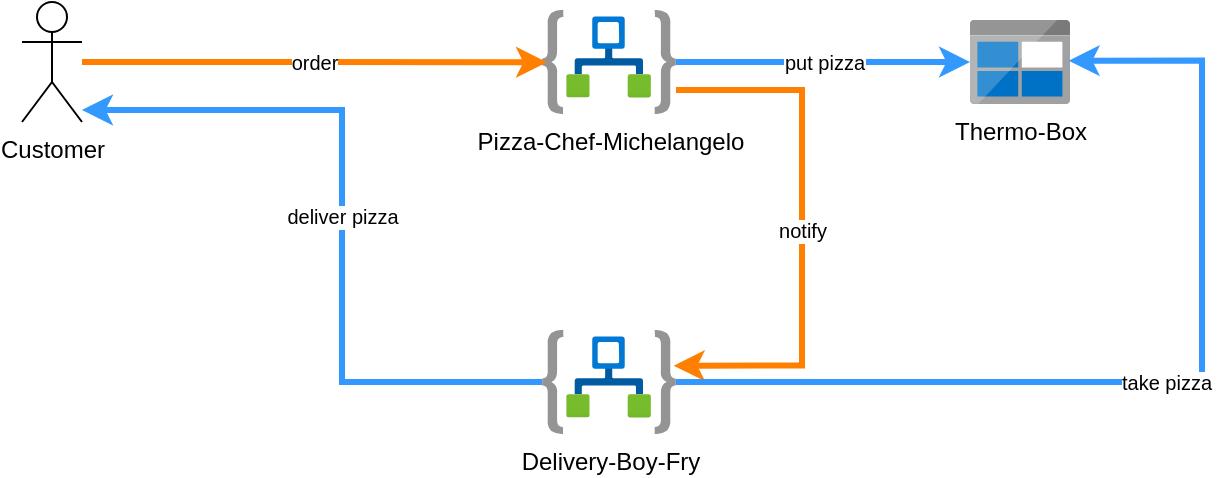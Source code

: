 <mxfile version="15.2.7" type="device" pages="4"><diagram id="WckYCUMikU-ATggKfjpF" name="Lab-1"><mxGraphModel dx="1185" dy="693" grid="1" gridSize="10" guides="1" tooltips="1" connect="1" arrows="1" fold="1" page="1" pageScale="1" pageWidth="827" pageHeight="1169" math="0" shadow="0"><root><mxCell id="0"/><mxCell id="1" parent="0"/><mxCell id="Wv_VxIyxit9qa9FP4v7f-8" value="put pizza" style="edgeStyle=orthogonalEdgeStyle;rounded=0;orthogonalLoop=1;jettySize=auto;html=1;fontSize=10;strokeWidth=3;strokeColor=#3399FF;" parent="1" source="Wv_VxIyxit9qa9FP4v7f-6" target="Wv_VxIyxit9qa9FP4v7f-7" edge="1"><mxGeometry relative="1" as="geometry"/></mxCell><mxCell id="p6vM0DzY1msPWMzT09f6-1" value="notify" style="edgeStyle=orthogonalEdgeStyle;rounded=0;orthogonalLoop=1;jettySize=auto;html=1;entryX=0.983;entryY=0.343;entryDx=0;entryDy=0;entryPerimeter=0;fontSize=10;strokeWidth=3;strokeColor=#FF8000;" parent="1" source="Wv_VxIyxit9qa9FP4v7f-6" target="Wv_VxIyxit9qa9FP4v7f-12" edge="1"><mxGeometry relative="1" as="geometry"><Array as="points"><mxPoint x="420" y="290"/><mxPoint x="420" y="428"/></Array></mxGeometry></mxCell><mxCell id="Wv_VxIyxit9qa9FP4v7f-6" value="Pizza-Chef-Michelangelo" style="aspect=fixed;html=1;points=[];align=center;image;fontSize=12;image=img/lib/azure2/integration/Logic_Apps.svg;" parent="1" vertex="1"><mxGeometry x="290" y="250" width="67" height="52" as="geometry"/></mxCell><mxCell id="Wv_VxIyxit9qa9FP4v7f-7" value="Thermo-Box" style="sketch=0;aspect=fixed;html=1;points=[];align=center;image;fontSize=12;image=img/lib/mscae/BlobBlock.svg;" parent="1" vertex="1"><mxGeometry x="504" y="255" width="50" height="42" as="geometry"/></mxCell><mxCell id="Wv_VxIyxit9qa9FP4v7f-11" value="order" style="edgeStyle=orthogonalEdgeStyle;rounded=0;orthogonalLoop=1;jettySize=auto;html=1;entryX=0.037;entryY=0.503;entryDx=0;entryDy=0;entryPerimeter=0;fontSize=10;strokeWidth=3;strokeColor=#FF8000;" parent="1" source="Wv_VxIyxit9qa9FP4v7f-9" target="Wv_VxIyxit9qa9FP4v7f-6" edge="1"><mxGeometry relative="1" as="geometry"/></mxCell><mxCell id="Wv_VxIyxit9qa9FP4v7f-14" value="deliver pizza" style="edgeStyle=orthogonalEdgeStyle;rounded=0;orthogonalLoop=1;jettySize=auto;html=1;fontSize=10;strokeWidth=3;strokeColor=#3399FF;" parent="1" source="Wv_VxIyxit9qa9FP4v7f-12" target="Wv_VxIyxit9qa9FP4v7f-9" edge="1"><mxGeometry relative="1" as="geometry"><Array as="points"><mxPoint x="190" y="436"/><mxPoint x="190" y="300"/></Array></mxGeometry></mxCell><mxCell id="p6vM0DzY1msPWMzT09f6-2" value="take pizza" style="edgeStyle=orthogonalEdgeStyle;rounded=0;orthogonalLoop=1;jettySize=auto;html=1;entryX=0.987;entryY=0.484;entryDx=0;entryDy=0;entryPerimeter=0;fontSize=10;strokeWidth=3;strokeColor=#3399FF;" parent="1" source="Wv_VxIyxit9qa9FP4v7f-12" target="Wv_VxIyxit9qa9FP4v7f-7" edge="1"><mxGeometry relative="1" as="geometry"><Array as="points"><mxPoint x="620" y="436"/><mxPoint x="620" y="275"/></Array></mxGeometry></mxCell><mxCell id="Wv_VxIyxit9qa9FP4v7f-12" value="Delivery-Boy-Fry" style="aspect=fixed;html=1;points=[];align=center;image;fontSize=12;image=img/lib/azure2/integration/Logic_Apps.svg;" parent="1" vertex="1"><mxGeometry x="290" y="410" width="67" height="52" as="geometry"/></mxCell><mxCell id="Wv_VxIyxit9qa9FP4v7f-9" value="&lt;span style=&quot;background-color: rgb(255 , 255 , 255)&quot;&gt;Customer&lt;/span&gt;" style="shape=umlActor;verticalLabelPosition=bottom;verticalAlign=top;html=1;outlineConnect=0;" parent="1" vertex="1"><mxGeometry x="30" y="246" width="30" height="60" as="geometry"/></mxCell></root></mxGraphModel></diagram><diagram id="NJwE1EiWPZUs-bMdxV_X" name="Lab-2"><mxGraphModel dx="1422" dy="832" grid="1" gridSize="10" guides="1" tooltips="1" connect="1" arrows="1" fold="1" page="1" pageScale="1" pageWidth="827" pageHeight="1169" math="0" shadow="0"><root><mxCell id="Q0W-F9wsaz1tx6airxOc-0"/><mxCell id="Q0W-F9wsaz1tx6airxOc-1" parent="Q0W-F9wsaz1tx6airxOc-0"/><mxCell id="wmbXAnl3NKLVuiJiG1Mm-13" value="order" style="edgeStyle=orthogonalEdgeStyle;rounded=0;orthogonalLoop=1;jettySize=auto;html=1;entryX=-0.03;entryY=0.404;entryDx=0;entryDy=0;entryPerimeter=0;strokeWidth=3;strokeColor=#FF8000;" parent="Q0W-F9wsaz1tx6airxOc-1" source="wmbXAnl3NKLVuiJiG1Mm-17" target="wmbXAnl3NKLVuiJiG1Mm-19" edge="1"><mxGeometry relative="1" as="geometry"><Array as="points"><mxPoint x="200" y="286"/><mxPoint x="200" y="181"/></Array></mxGeometry></mxCell><mxCell id="wmbXAnl3NKLVuiJiG1Mm-14" value="deliver pizza" style="edgeStyle=orthogonalEdgeStyle;rounded=0;orthogonalLoop=1;jettySize=auto;html=1;strokeColor=#3399FF;strokeWidth=3;" parent="Q0W-F9wsaz1tx6airxOc-1" source="wmbXAnl3NKLVuiJiG1Mm-16" target="wmbXAnl3NKLVuiJiG1Mm-17" edge="1"><mxGeometry relative="1" as="geometry"><Array as="points"><mxPoint x="1030" y="177"/><mxPoint x="1030" y="360"/><mxPoint x="200" y="360"/><mxPoint x="200" y="310"/></Array></mxGeometry></mxCell><mxCell id="wmbXAnl3NKLVuiJiG1Mm-15" value="take pizza" style="edgeStyle=orthogonalEdgeStyle;rounded=0;orthogonalLoop=1;jettySize=auto;html=1;entryX=0.987;entryY=0.484;entryDx=0;entryDy=0;entryPerimeter=0;strokeColor=#3399FF;strokeWidth=3;" parent="Q0W-F9wsaz1tx6airxOc-1" source="wmbXAnl3NKLVuiJiG1Mm-16" target="wmbXAnl3NKLVuiJiG1Mm-12" edge="1"><mxGeometry relative="1" as="geometry"><Array as="points"><mxPoint x="890" y="181"/><mxPoint x="890" y="181"/></Array></mxGeometry></mxCell><mxCell id="wmbXAnl3NKLVuiJiG1Mm-17" value="&lt;span style=&quot;background-color: rgb(255 , 255 , 255)&quot;&gt;Customer&lt;/span&gt;" style="shape=umlActor;verticalLabelPosition=bottom;verticalAlign=top;html=1;outlineConnect=0;" parent="Q0W-F9wsaz1tx6airxOc-1" vertex="1"><mxGeometry x="100" y="256" width="30" height="60" as="geometry"/></mxCell><mxCell id="wmbXAnl3NKLVuiJiG1Mm-16" value="Delivery-Boy-Fry" style="aspect=fixed;html=1;points=[];align=center;image;fontSize=12;image=img/lib/azure2/integration/Logic_Apps.svg;" parent="Q0W-F9wsaz1tx6airxOc-1" vertex="1"><mxGeometry x="920" y="151" width="67" height="52" as="geometry"/></mxCell><mxCell id="wmbXAnl3NKLVuiJiG1Mm-21" value="put order" style="edgeStyle=orthogonalEdgeStyle;rounded=0;orthogonalLoop=1;jettySize=auto;html=1;exitX=0.97;exitY=0.5;exitDx=0;exitDy=0;exitPerimeter=0;strokeWidth=3;strokeColor=#FF8000;" parent="Q0W-F9wsaz1tx6airxOc-1" source="wmbXAnl3NKLVuiJiG1Mm-19" target="wmbXAnl3NKLVuiJiG1Mm-20" edge="1"><mxGeometry relative="1" as="geometry"><mxPoint x="360" y="186" as="sourcePoint"/></mxGeometry></mxCell><mxCell id="wmbXAnl3NKLVuiJiG1Mm-19" value="Receptionist-Meghan" style="aspect=fixed;html=1;points=[];align=center;image;fontSize=12;image=img/lib/azure2/integration/Logic_Apps.svg;" parent="Q0W-F9wsaz1tx6airxOc-1" vertex="1"><mxGeometry x="234" y="160" width="67" height="52" as="geometry"/></mxCell><mxCell id="LbWzgQjMRMqNu1Ush2RV-0" value="Pizza Bakery" style="group;fillColor=#ffe6cc;strokeColor=#d79b00;fontStyle=1;fontSize=18;labelPosition=center;verticalLabelPosition=top;align=center;verticalAlign=bottom;" vertex="1" connectable="0" parent="Q0W-F9wsaz1tx6airxOc-1"><mxGeometry x="423" y="70" width="387" height="270" as="geometry"/></mxCell><mxCell id="wmbXAnl3NKLVuiJiG1Mm-11" value="Pizza-Chef-Raphael" style="aspect=fixed;html=1;points=[];align=center;image;fontSize=12;image=img/lib/azure2/integration/Logic_Apps.svg;" parent="LbWzgQjMRMqNu1Ush2RV-0" vertex="1"><mxGeometry x="156" y="190" width="67" height="52" as="geometry"/></mxCell><mxCell id="wmbXAnl3NKLVuiJiG1Mm-12" value="Thermo-Box" style="sketch=0;aspect=fixed;html=1;points=[];align=center;image;fontSize=12;image=img/lib/mscae/BlobBlock.svg;" parent="LbWzgQjMRMqNu1Ush2RV-0" vertex="1"><mxGeometry x="337" y="91" width="50" height="42" as="geometry"/></mxCell><mxCell id="wmbXAnl3NKLVuiJiG1Mm-9" value="put pizza" style="edgeStyle=orthogonalEdgeStyle;rounded=0;orthogonalLoop=1;jettySize=auto;html=1;" parent="LbWzgQjMRMqNu1Ush2RV-0" source="wmbXAnl3NKLVuiJiG1Mm-11" target="wmbXAnl3NKLVuiJiG1Mm-12" edge="1"><mxGeometry relative="1" as="geometry"><Array as="points"><mxPoint x="307" y="216"/><mxPoint x="307" y="112"/></Array></mxGeometry></mxCell><mxCell id="wmbXAnl3NKLVuiJiG1Mm-24" value="put pizza" style="edgeStyle=orthogonalEdgeStyle;rounded=0;orthogonalLoop=1;jettySize=auto;html=1;entryX=-0.06;entryY=0.238;entryDx=0;entryDy=0;entryPerimeter=0;" parent="LbWzgQjMRMqNu1Ush2RV-0" source="wmbXAnl3NKLVuiJiG1Mm-18" target="wmbXAnl3NKLVuiJiG1Mm-12" edge="1"><mxGeometry relative="1" as="geometry"><Array as="points"><mxPoint x="307" y="26"/><mxPoint x="307" y="101"/></Array></mxGeometry></mxCell><mxCell id="wmbXAnl3NKLVuiJiG1Mm-18" value="Pizza-Chef-Michelangelo" style="aspect=fixed;html=1;points=[];align=center;image;fontSize=12;image=img/lib/azure2/integration/Logic_Apps.svg;" parent="LbWzgQjMRMqNu1Ush2RV-0" vertex="1"><mxGeometry x="156" width="67" height="52" as="geometry"/></mxCell><mxCell id="wmbXAnl3NKLVuiJiG1Mm-23" value="take order" style="edgeStyle=orthogonalEdgeStyle;rounded=0;orthogonalLoop=1;jettySize=auto;html=1;entryX=0.9;entryY=0.78;entryDx=0;entryDy=0;entryPerimeter=0;" parent="LbWzgQjMRMqNu1Ush2RV-0" source="wmbXAnl3NKLVuiJiG1Mm-11" target="wmbXAnl3NKLVuiJiG1Mm-20" edge="1"><mxGeometry relative="1" as="geometry"><Array as="points"><mxPoint x="86" y="216"/><mxPoint x="86" y="130"/></Array></mxGeometry></mxCell><mxCell id="wmbXAnl3NKLVuiJiG1Mm-22" value="take order" style="edgeStyle=orthogonalEdgeStyle;rounded=0;orthogonalLoop=1;jettySize=auto;html=1;entryX=0.94;entryY=0.52;entryDx=0;entryDy=0;entryPerimeter=0;strokeWidth=3;strokeColor=#FF8000;" parent="LbWzgQjMRMqNu1Ush2RV-0" source="wmbXAnl3NKLVuiJiG1Mm-18" target="wmbXAnl3NKLVuiJiG1Mm-20" edge="1"><mxGeometry relative="1" as="geometry"><Array as="points"><mxPoint x="86" y="26"/><mxPoint x="86" y="117"/></Array></mxGeometry></mxCell><mxCell id="wmbXAnl3NKLVuiJiG1Mm-20" value="queue-orders" style="sketch=0;aspect=fixed;html=1;points=[];align=center;image;fontSize=12;image=img/lib/mscae/Service_Bus.svg;" parent="LbWzgQjMRMqNu1Ush2RV-0" vertex="1"><mxGeometry y="91" width="50" height="50" as="geometry"/></mxCell><mxCell id="wmbXAnl3NKLVuiJiG1Mm-26" value="notify" style="edgeStyle=orthogonalEdgeStyle;rounded=0;orthogonalLoop=1;jettySize=auto;html=1;strokeWidth=3;strokeColor=#FF8000;" parent="Q0W-F9wsaz1tx6airxOc-1" source="wmbXAnl3NKLVuiJiG1Mm-18" target="wmbXAnl3NKLVuiJiG1Mm-16" edge="1"><mxGeometry relative="1" as="geometry"><Array as="points"><mxPoint x="924" y="80"/></Array></mxGeometry></mxCell></root></mxGraphModel></diagram><diagram id="NNPqV1P_bz2-gLU6wE1N" name="Lab-3"><mxGraphModel dx="1422" dy="832" grid="1" gridSize="10" guides="1" tooltips="1" connect="1" arrows="1" fold="1" page="1" pageScale="1" pageWidth="827" pageHeight="1169" math="0" shadow="0"><root><mxCell id="sToPoa2eMhP5tR6anc4s-0"/><mxCell id="sToPoa2eMhP5tR6anc4s-1" parent="sToPoa2eMhP5tR6anc4s-0"/><mxCell id="sToPoa2eMhP5tR6anc4s-7" value="order" style="edgeStyle=orthogonalEdgeStyle;rounded=0;orthogonalLoop=1;jettySize=auto;html=1;entryX=-0.03;entryY=0.404;entryDx=0;entryDy=0;entryPerimeter=0;strokeWidth=3;" parent="sToPoa2eMhP5tR6anc4s-1" source="sToPoa2eMhP5tR6anc4s-11" target="sToPoa2eMhP5tR6anc4s-17" edge="1"><mxGeometry relative="1" as="geometry"><Array as="points"><mxPoint x="200" y="286"/><mxPoint x="200" y="181"/></Array></mxGeometry></mxCell><mxCell id="sToPoa2eMhP5tR6anc4s-16" value="put order" style="edgeStyle=orthogonalEdgeStyle;rounded=0;orthogonalLoop=1;jettySize=auto;html=1;exitX=0.97;exitY=0.5;exitDx=0;exitDy=0;exitPerimeter=0;strokeWidth=3;" parent="sToPoa2eMhP5tR6anc4s-1" source="sToPoa2eMhP5tR6anc4s-17" target="sToPoa2eMhP5tR6anc4s-18" edge="1"><mxGeometry relative="1" as="geometry"><mxPoint x="360" y="186" as="sourcePoint"/></mxGeometry></mxCell><mxCell id="sToPoa2eMhP5tR6anc4s-17" value="Receptionist-Meghan" style="aspect=fixed;html=1;points=[];align=center;image;fontSize=12;image=img/lib/azure2/integration/Logic_Apps.svg;" parent="sToPoa2eMhP5tR6anc4s-1" vertex="1"><mxGeometry x="234" y="160" width="67" height="52" as="geometry"/></mxCell><mxCell id="5bErAtKlES7sunXkOhxw-5" value="take pizza" style="edgeStyle=orthogonalEdgeStyle;rounded=0;orthogonalLoop=1;jettySize=auto;html=1;entryX=1;entryY=0.5;entryDx=0;entryDy=0;entryPerimeter=0;strokeWidth=3;strokeColor=#3399FF;" parent="sToPoa2eMhP5tR6anc4s-1" source="sToPoa2eMhP5tR6anc4s-22" target="sToPoa2eMhP5tR6anc4s-6" edge="1"><mxGeometry relative="1" as="geometry"><Array as="points"><mxPoint x="444" y="640"/><mxPoint x="880" y="640"/><mxPoint x="880" y="182"/></Array></mxGeometry></mxCell><mxCell id="5bErAtKlES7sunXkOhxw-6" value="deliver pizza" style="edgeStyle=orthogonalEdgeStyle;rounded=0;orthogonalLoop=1;jettySize=auto;html=1;strokeWidth=3;strokeColor=#3399FF;" parent="sToPoa2eMhP5tR6anc4s-1" source="sToPoa2eMhP5tR6anc4s-22" edge="1"><mxGeometry relative="1" as="geometry"><mxPoint x="60" y="320" as="targetPoint"/></mxGeometry></mxCell><mxCell id="sToPoa2eMhP5tR6anc4s-11" value="&lt;span style=&quot;background-color: rgb(255 , 255 , 255)&quot;&gt;Customer&lt;/span&gt;" style="shape=umlActor;verticalLabelPosition=bottom;verticalAlign=top;html=1;outlineConnect=0;" parent="sToPoa2eMhP5tR6anc4s-1" vertex="1"><mxGeometry x="40" y="256" width="30" height="60" as="geometry"/></mxCell><mxCell id="4vkJxKdBAg1Zgk58GSpb-12" value="order" style="edgeStyle=orthogonalEdgeStyle;rounded=0;orthogonalLoop=1;jettySize=auto;html=1;entryX=-0.03;entryY=0.404;entryDx=0;entryDy=0;entryPerimeter=0;strokeWidth=3;strokeColor=#FF8000;" edge="1" parent="sToPoa2eMhP5tR6anc4s-1"><mxGeometry relative="1" as="geometry"><Array as="points"><mxPoint x="200" y="286"/><mxPoint x="200" y="181"/></Array><mxPoint x="70" y="286" as="sourcePoint"/><mxPoint x="231.99" y="181.008" as="targetPoint"/></mxGeometry></mxCell><mxCell id="4vkJxKdBAg1Zgk58GSpb-13" value="put order" style="edgeStyle=orthogonalEdgeStyle;rounded=0;orthogonalLoop=1;jettySize=auto;html=1;exitX=0.97;exitY=0.5;exitDx=0;exitDy=0;exitPerimeter=0;strokeWidth=3;strokeColor=#FF8000;" edge="1" parent="sToPoa2eMhP5tR6anc4s-1"><mxGeometry relative="1" as="geometry"><mxPoint x="298.99" y="186" as="sourcePoint"/><mxPoint x="423" y="186" as="targetPoint"/></mxGeometry></mxCell><mxCell id="6bN0FeXh1UMIVf40Y3C2-0" value="Delivery" style="group;fillColor=#dae8fc;strokeColor=#6c8ebf;fontSize=18;fontStyle=1;labelPosition=center;verticalLabelPosition=top;align=center;verticalAlign=bottom;" vertex="1" connectable="0" parent="sToPoa2eMhP5tR6anc4s-1"><mxGeometry x="410" y="385" width="390" height="225" as="geometry"/></mxCell><mxCell id="sToPoa2eMhP5tR6anc4s-22" value="Delivery-Boy-Fry" style="aspect=fixed;html=1;points=[];align=center;image;fontSize=12;image=img/lib/azure2/integration/Logic_Apps.svg;" parent="6bN0FeXh1UMIVf40Y3C2-0" vertex="1"><mxGeometry y="148" width="67" height="52" as="geometry"/></mxCell><mxCell id="WmzQHWO7Nond__SP9hVA-0" value="topic" style="sketch=0;aspect=fixed;html=1;points=[];align=center;image;fontSize=12;image=img/lib/mscae/Service_Bus.svg;" parent="6bN0FeXh1UMIVf40Y3C2-0" vertex="1"><mxGeometry x="320" y="60" width="50" height="50" as="geometry"/></mxCell><mxCell id="6bN0FeXh1UMIVf40Y3C2-1" value="" style="edgeStyle=orthogonalEdgeStyle;rounded=0;orthogonalLoop=1;jettySize=auto;html=1;fontSize=18;strokeColor=#000000;strokeWidth=1;" edge="1" parent="6bN0FeXh1UMIVf40Y3C2-0" source="4vkJxKdBAg1Zgk58GSpb-3" target="4vkJxKdBAg1Zgk58GSpb-5"><mxGeometry relative="1" as="geometry"/></mxCell><mxCell id="4vkJxKdBAg1Zgk58GSpb-3" value="subscription-Suburbs" style="sketch=0;aspect=fixed;html=1;points=[];align=center;image;fontSize=12;image=img/lib/mscae/Service_Bus.svg;" vertex="1" parent="6bN0FeXh1UMIVf40Y3C2-0"><mxGeometry x="180" width="50" height="50" as="geometry"/></mxCell><mxCell id="4vkJxKdBAg1Zgk58GSpb-7" style="edgeStyle=orthogonalEdgeStyle;rounded=0;orthogonalLoop=1;jettySize=auto;html=1;" edge="1" parent="6bN0FeXh1UMIVf40Y3C2-0" source="WmzQHWO7Nond__SP9hVA-0" target="4vkJxKdBAg1Zgk58GSpb-3"><mxGeometry relative="1" as="geometry"><Array as="points"><mxPoint x="270" y="85"/><mxPoint x="270" y="25"/></Array></mxGeometry></mxCell><mxCell id="4vkJxKdBAg1Zgk58GSpb-10" style="edgeStyle=orthogonalEdgeStyle;rounded=0;orthogonalLoop=1;jettySize=auto;html=1;entryX=0.06;entryY=0.52;entryDx=0;entryDy=0;entryPerimeter=0;" edge="1" parent="6bN0FeXh1UMIVf40Y3C2-0" source="4vkJxKdBAg1Zgk58GSpb-4" target="4vkJxKdBAg1Zgk58GSpb-3"><mxGeometry relative="1" as="geometry"/></mxCell><mxCell id="4vkJxKdBAg1Zgk58GSpb-4" value="Delivery-Boy-Bender" style="aspect=fixed;html=1;points=[];align=center;image;fontSize=12;image=img/lib/azure2/integration/Logic_Apps.svg;" vertex="1" parent="6bN0FeXh1UMIVf40Y3C2-0"><mxGeometry x="10" width="67" height="52" as="geometry"/></mxCell><mxCell id="4vkJxKdBAg1Zgk58GSpb-5" value="subscription-City" style="sketch=0;aspect=fixed;html=1;points=[];align=center;image;fontSize=12;image=img/lib/mscae/Service_Bus.svg;" vertex="1" parent="6bN0FeXh1UMIVf40Y3C2-0"><mxGeometry x="180" y="149" width="50" height="50" as="geometry"/></mxCell><mxCell id="4vkJxKdBAg1Zgk58GSpb-11" value="take order" style="edgeStyle=orthogonalEdgeStyle;rounded=0;orthogonalLoop=1;jettySize=auto;html=1;entryX=-0.02;entryY=0.48;entryDx=0;entryDy=0;entryPerimeter=0;strokeWidth=3;strokeColor=#FF8000;" edge="1" parent="6bN0FeXh1UMIVf40Y3C2-0" source="sToPoa2eMhP5tR6anc4s-22" target="4vkJxKdBAg1Zgk58GSpb-5"><mxGeometry relative="1" as="geometry"/></mxCell><mxCell id="4vkJxKdBAg1Zgk58GSpb-6" value="filter order" style="edgeStyle=orthogonalEdgeStyle;rounded=0;orthogonalLoop=1;jettySize=auto;html=1;entryX=1;entryY=0.58;entryDx=0;entryDy=0;entryPerimeter=0;strokeWidth=3;strokeColor=#FF8000;" edge="1" parent="6bN0FeXh1UMIVf40Y3C2-0" source="WmzQHWO7Nond__SP9hVA-0" target="4vkJxKdBAg1Zgk58GSpb-5"><mxGeometry relative="1" as="geometry"><Array as="points"><mxPoint x="270" y="100"/><mxPoint x="270" y="178"/></Array></mxGeometry></mxCell><mxCell id="pZggqccME619wGyvXHxo-0" value="Pizza Bakery" style="group;fillColor=#ffe6cc;strokeColor=#d79b00;fontSize=18;fontStyle=1;labelPosition=center;verticalLabelPosition=top;align=center;verticalAlign=bottom;" vertex="1" connectable="0" parent="sToPoa2eMhP5tR6anc4s-1"><mxGeometry x="423" y="70" width="427" height="270" as="geometry"/></mxCell><mxCell id="sToPoa2eMhP5tR6anc4s-5" value="Pizza-Chef-Raphael" style="aspect=fixed;html=1;points=[];align=center;image;fontSize=12;image=img/lib/azure2/integration/Logic_Apps.svg;" parent="pZggqccME619wGyvXHxo-0" vertex="1"><mxGeometry x="156" y="190" width="67" height="52" as="geometry"/></mxCell><mxCell id="sToPoa2eMhP5tR6anc4s-6" value="Thermo-Box" style="sketch=0;aspect=fixed;html=1;points=[];align=center;image;fontSize=12;image=img/lib/mscae/BlobBlock.svg;" parent="pZggqccME619wGyvXHxo-0" vertex="1"><mxGeometry x="377" y="91" width="50" height="42" as="geometry"/></mxCell><mxCell id="sToPoa2eMhP5tR6anc4s-2" value="put pizza" style="edgeStyle=orthogonalEdgeStyle;rounded=0;orthogonalLoop=1;jettySize=auto;html=1;strokeWidth=3;strokeColor=#3399FF;" parent="pZggqccME619wGyvXHxo-0" source="sToPoa2eMhP5tR6anc4s-5" target="sToPoa2eMhP5tR6anc4s-6" edge="1"><mxGeometry relative="1" as="geometry"><Array as="points"><mxPoint x="307" y="216"/><mxPoint x="307" y="112"/></Array></mxGeometry></mxCell><mxCell id="sToPoa2eMhP5tR6anc4s-13" value="put pizza" style="edgeStyle=orthogonalEdgeStyle;rounded=0;orthogonalLoop=1;jettySize=auto;html=1;entryX=-0.06;entryY=0.238;entryDx=0;entryDy=0;entryPerimeter=0;strokeWidth=1;" parent="pZggqccME619wGyvXHxo-0" source="sToPoa2eMhP5tR6anc4s-15" target="sToPoa2eMhP5tR6anc4s-6" edge="1"><mxGeometry relative="1" as="geometry"><Array as="points"><mxPoint x="307" y="26"/><mxPoint x="307" y="101"/></Array></mxGeometry></mxCell><mxCell id="sToPoa2eMhP5tR6anc4s-15" value="Pizza-Chef-Michelangelo" style="aspect=fixed;html=1;points=[];align=center;image;fontSize=12;image=img/lib/azure2/integration/Logic_Apps.svg;" parent="pZggqccME619wGyvXHxo-0" vertex="1"><mxGeometry x="156" width="67" height="52" as="geometry"/></mxCell><mxCell id="sToPoa2eMhP5tR6anc4s-18" value="queue-orders" style="sketch=0;aspect=fixed;html=1;points=[];align=center;image;fontSize=12;image=img/lib/mscae/Service_Bus.svg;" parent="pZggqccME619wGyvXHxo-0" vertex="1"><mxGeometry y="91" width="50" height="50" as="geometry"/></mxCell><mxCell id="sToPoa2eMhP5tR6anc4s-3" value="take order" style="edgeStyle=orthogonalEdgeStyle;rounded=0;orthogonalLoop=1;jettySize=auto;html=1;entryX=0.9;entryY=0.78;entryDx=0;entryDy=0;entryPerimeter=0;strokeWidth=3;strokeColor=#FF8000;" parent="pZggqccME619wGyvXHxo-0" source="sToPoa2eMhP5tR6anc4s-5" target="sToPoa2eMhP5tR6anc4s-18" edge="1"><mxGeometry relative="1" as="geometry"><Array as="points"><mxPoint x="86" y="216"/><mxPoint x="86" y="130"/></Array></mxGeometry></mxCell><mxCell id="sToPoa2eMhP5tR6anc4s-12" value="take order" style="edgeStyle=orthogonalEdgeStyle;rounded=0;orthogonalLoop=1;jettySize=auto;html=1;entryX=0.94;entryY=0.52;entryDx=0;entryDy=0;entryPerimeter=0;strokeWidth=1;" parent="pZggqccME619wGyvXHxo-0" source="sToPoa2eMhP5tR6anc4s-15" target="sToPoa2eMhP5tR6anc4s-18" edge="1"><mxGeometry relative="1" as="geometry"><Array as="points"><mxPoint x="86" y="26"/><mxPoint x="86" y="117"/></Array></mxGeometry></mxCell><mxCell id="WmzQHWO7Nond__SP9hVA-1" value="pass on order" style="edgeStyle=orthogonalEdgeStyle;rounded=0;orthogonalLoop=1;jettySize=auto;html=1;strokeWidth=3;strokeColor=#FF8000;" parent="sToPoa2eMhP5tR6anc4s-1" source="sToPoa2eMhP5tR6anc4s-5" target="WmzQHWO7Nond__SP9hVA-0" edge="1"><mxGeometry relative="1" as="geometry"><Array as="points"><mxPoint x="730" y="300"/></Array></mxGeometry></mxCell></root></mxGraphModel></diagram><diagram name="Lab-4" id="CToavO6HcIwjbQdtm--E"><mxGraphModel dx="2249" dy="832" grid="1" gridSize="10" guides="1" tooltips="1" connect="1" arrows="1" fold="1" page="1" pageScale="1" pageWidth="827" pageHeight="1169" math="0" shadow="0"><root><mxCell id="2jtkFlWKhpaU1I95OLFf-0"/><mxCell id="2jtkFlWKhpaU1I95OLFf-1" parent="2jtkFlWKhpaU1I95OLFf-0"/><mxCell id="2jtkFlWKhpaU1I95OLFf-11" value="put order" style="edgeStyle=orthogonalEdgeStyle;rounded=0;orthogonalLoop=1;jettySize=auto;html=1;exitX=0.97;exitY=0.5;exitDx=0;exitDy=0;exitPerimeter=0;strokeWidth=3;" edge="1" parent="2jtkFlWKhpaU1I95OLFf-1" source="2jtkFlWKhpaU1I95OLFf-12" target="2jtkFlWKhpaU1I95OLFf-13"><mxGeometry relative="1" as="geometry"><mxPoint x="360" y="186" as="sourcePoint"/></mxGeometry></mxCell><mxCell id="2jtkFlWKhpaU1I95OLFf-15" value="deliver pizza" style="edgeStyle=orthogonalEdgeStyle;rounded=0;orthogonalLoop=1;jettySize=auto;html=1;strokeWidth=3;strokeColor=#3399FF;" edge="1" parent="2jtkFlWKhpaU1I95OLFf-1" source="2jtkFlWKhpaU1I95OLFf-17" target="URF-sN9XAEeN03dPZ1Qr-4"><mxGeometry relative="1" as="geometry"><mxPoint x="-50" y="320" as="targetPoint"/><Array as="points"><mxPoint x="-120" y="559"/><mxPoint x="-120" y="280"/></Array></mxGeometry></mxCell><mxCell id="URF-sN9XAEeN03dPZ1Qr-7" style="edgeStyle=orthogonalEdgeStyle;rounded=0;orthogonalLoop=1;jettySize=auto;html=1;entryX=0.029;entryY=0.34;entryDx=0;entryDy=0;entryPerimeter=0;strokeColor=#000000;strokeWidth=1;" edge="1" parent="2jtkFlWKhpaU1I95OLFf-1" source="URF-sN9XAEeN03dPZ1Qr-4" target="URF-sN9XAEeN03dPZ1Qr-0"><mxGeometry relative="1" as="geometry"/></mxCell><mxCell id="URF-sN9XAEeN03dPZ1Qr-4" value="&lt;span style=&quot;background-color: rgb(255 , 255 , 255)&quot;&gt;Customer&lt;/span&gt;" style="shape=umlActor;verticalLabelPosition=bottom;verticalAlign=top;html=1;outlineConnect=0;" vertex="1" parent="2jtkFlWKhpaU1I95OLFf-1"><mxGeometry x="-70" y="250" width="30" height="60" as="geometry"/></mxCell><mxCell id="URF-sN9XAEeN03dPZ1Qr-8" value="Pizza-Bakery" style="group;fillColor=#ffe6cc;strokeColor=#d79b00;labelBackgroundColor=default;labelPosition=center;verticalLabelPosition=top;align=center;verticalAlign=bottom;fontStyle=1;fontSize=17;" vertex="1" connectable="0" parent="2jtkFlWKhpaU1I95OLFf-1"><mxGeometry x="423" y="70" width="427" height="270" as="geometry"/></mxCell><mxCell id="2jtkFlWKhpaU1I95OLFf-5" value="Pizza-Chef-Raphael" style="aspect=fixed;html=1;points=[];align=center;image;fontSize=12;image=img/lib/azure2/integration/Logic_Apps.svg;" vertex="1" parent="URF-sN9XAEeN03dPZ1Qr-8"><mxGeometry x="156" y="190" width="67" height="52" as="geometry"/></mxCell><mxCell id="2jtkFlWKhpaU1I95OLFf-6" value="Thermo-Box" style="sketch=0;aspect=fixed;html=1;points=[];align=center;image;fontSize=12;image=img/lib/mscae/BlobBlock.svg;" vertex="1" parent="URF-sN9XAEeN03dPZ1Qr-8"><mxGeometry x="377" y="91" width="50" height="42" as="geometry"/></mxCell><mxCell id="2jtkFlWKhpaU1I95OLFf-2" value="put pizza" style="edgeStyle=orthogonalEdgeStyle;rounded=0;orthogonalLoop=1;jettySize=auto;html=1;strokeWidth=3;strokeColor=#3399FF;" edge="1" parent="URF-sN9XAEeN03dPZ1Qr-8" source="2jtkFlWKhpaU1I95OLFf-5" target="2jtkFlWKhpaU1I95OLFf-6"><mxGeometry relative="1" as="geometry"><Array as="points"><mxPoint x="307" y="216"/><mxPoint x="307" y="112"/></Array></mxGeometry></mxCell><mxCell id="2jtkFlWKhpaU1I95OLFf-9" value="put pizza" style="edgeStyle=orthogonalEdgeStyle;rounded=0;orthogonalLoop=1;jettySize=auto;html=1;entryX=-0.06;entryY=0.238;entryDx=0;entryDy=0;entryPerimeter=0;strokeWidth=1;" edge="1" parent="URF-sN9XAEeN03dPZ1Qr-8" source="2jtkFlWKhpaU1I95OLFf-10" target="2jtkFlWKhpaU1I95OLFf-6"><mxGeometry relative="1" as="geometry"><Array as="points"><mxPoint x="307" y="26"/><mxPoint x="307" y="101"/></Array></mxGeometry></mxCell><mxCell id="2jtkFlWKhpaU1I95OLFf-10" value="Pizza-Chef-Michelangelo" style="aspect=fixed;html=1;points=[];align=center;image;fontSize=12;image=img/lib/azure2/integration/Logic_Apps.svg;" vertex="1" parent="URF-sN9XAEeN03dPZ1Qr-8"><mxGeometry x="156" width="67" height="52" as="geometry"/></mxCell><mxCell id="2jtkFlWKhpaU1I95OLFf-13" value="queue-orders" style="sketch=0;aspect=fixed;html=1;points=[];align=center;image;fontSize=12;image=img/lib/mscae/Service_Bus.svg;" vertex="1" parent="URF-sN9XAEeN03dPZ1Qr-8"><mxGeometry y="91" width="50" height="50" as="geometry"/></mxCell><mxCell id="2jtkFlWKhpaU1I95OLFf-3" value="take order" style="edgeStyle=orthogonalEdgeStyle;rounded=0;orthogonalLoop=1;jettySize=auto;html=1;entryX=0.9;entryY=0.78;entryDx=0;entryDy=0;entryPerimeter=0;strokeWidth=3;strokeColor=#FF8000;" edge="1" parent="URF-sN9XAEeN03dPZ1Qr-8" source="2jtkFlWKhpaU1I95OLFf-5" target="2jtkFlWKhpaU1I95OLFf-13"><mxGeometry relative="1" as="geometry"><Array as="points"><mxPoint x="86" y="216"/><mxPoint x="86" y="130"/></Array></mxGeometry></mxCell><mxCell id="2jtkFlWKhpaU1I95OLFf-8" value="take order" style="edgeStyle=orthogonalEdgeStyle;rounded=0;orthogonalLoop=1;jettySize=auto;html=1;entryX=0.94;entryY=0.52;entryDx=0;entryDy=0;entryPerimeter=0;strokeWidth=1;" edge="1" parent="URF-sN9XAEeN03dPZ1Qr-8" source="2jtkFlWKhpaU1I95OLFf-10" target="2jtkFlWKhpaU1I95OLFf-13"><mxGeometry relative="1" as="geometry"><Array as="points"><mxPoint x="86" y="26"/><mxPoint x="86" y="117"/></Array></mxGeometry></mxCell><mxCell id="2jtkFlWKhpaU1I95OLFf-14" value="take pizza" style="edgeStyle=orthogonalEdgeStyle;rounded=0;orthogonalLoop=1;jettySize=auto;html=1;entryX=1;entryY=0.5;entryDx=0;entryDy=0;entryPerimeter=0;strokeWidth=3;strokeColor=#3399FF;" edge="1" parent="2jtkFlWKhpaU1I95OLFf-1" source="2jtkFlWKhpaU1I95OLFf-17" target="2jtkFlWKhpaU1I95OLFf-6"><mxGeometry relative="1" as="geometry"><Array as="points"><mxPoint x="444" y="640"/><mxPoint x="880" y="640"/><mxPoint x="880" y="182"/></Array></mxGeometry></mxCell><mxCell id="URF-sN9XAEeN03dPZ1Qr-10" value="Management" style="group;fillColor=#d5e8d4;strokeColor=#82b366;fontStyle=1;fontSize=18;labelPosition=center;verticalLabelPosition=top;align=center;verticalAlign=bottom;" vertex="1" connectable="0" parent="2jtkFlWKhpaU1I95OLFf-1"><mxGeometry x="20" y="160" width="320" height="380" as="geometry"/></mxCell><mxCell id="2jtkFlWKhpaU1I95OLFf-12" value="Receptionist-Meghan" style="aspect=fixed;html=1;points=[];align=center;image;fontSize=12;image=img/lib/azure2/integration/Logic_Apps.svg;" vertex="1" parent="URF-sN9XAEeN03dPZ1Qr-10"><mxGeometry x="214" width="67" height="52" as="geometry"/></mxCell><mxCell id="2jtkFlWKhpaU1I95OLFf-26" value="order" style="edgeStyle=orthogonalEdgeStyle;rounded=0;orthogonalLoop=1;jettySize=auto;html=1;entryX=-0.03;entryY=0.404;entryDx=0;entryDy=0;entryPerimeter=0;strokeWidth=3;strokeColor=#FF8000;exitX=0.92;exitY=0.643;exitDx=0;exitDy=0;exitPerimeter=0;" edge="1" parent="URF-sN9XAEeN03dPZ1Qr-10" source="URF-sN9XAEeN03dPZ1Qr-0"><mxGeometry relative="1" as="geometry"><Array as="points"><mxPoint x="66" y="126"/><mxPoint x="180" y="126"/><mxPoint x="180" y="21"/></Array><mxPoint x="100" y="170" as="sourcePoint"/><mxPoint x="211.99" y="21.008" as="targetPoint"/></mxGeometry></mxCell><mxCell id="2jtkFlWKhpaU1I95OLFf-32" value="HR-Manager-Roger" style="aspect=fixed;html=1;points=[];align=center;image;fontSize=12;image=img/lib/azure2/integration/Logic_Apps.svg;" vertex="1" parent="URF-sN9XAEeN03dPZ1Qr-10"><mxGeometry x="214" y="170" width="67" height="52" as="geometry"/></mxCell><mxCell id="URF-sN9XAEeN03dPZ1Qr-1" value="application" style="edgeStyle=orthogonalEdgeStyle;rounded=0;orthogonalLoop=1;jettySize=auto;html=1;entryX=-0.03;entryY=0.692;entryDx=0;entryDy=0;entryPerimeter=0;strokeColor=#009900;strokeWidth=1;" edge="1" parent="URF-sN9XAEeN03dPZ1Qr-10" source="URF-sN9XAEeN03dPZ1Qr-0" target="2jtkFlWKhpaU1I95OLFf-32"><mxGeometry relative="1" as="geometry"><Array as="points"><mxPoint x="60" y="206"/><mxPoint x="212" y="206"/></Array></mxGeometry></mxCell><mxCell id="URF-sN9XAEeN03dPZ1Qr-0" value="" style="sketch=0;aspect=fixed;html=1;points=[];align=center;image;fontSize=12;image=img/lib/mscae/API_Management.svg;" vertex="1" parent="URF-sN9XAEeN03dPZ1Qr-10"><mxGeometry y="100" width="70" height="58.8" as="geometry"/></mxCell><mxCell id="URF-sN9XAEeN03dPZ1Qr-2" value="Complaint-Manager-Peggy" style="aspect=fixed;html=1;points=[];align=center;image;fontSize=12;image=img/lib/azure2/integration/Logic_Apps.svg;" vertex="1" parent="URF-sN9XAEeN03dPZ1Qr-10"><mxGeometry x="214" y="300" width="67" height="52" as="geometry"/></mxCell><mxCell id="URF-sN9XAEeN03dPZ1Qr-3" value="complaint" style="edgeStyle=orthogonalEdgeStyle;rounded=0;orthogonalLoop=1;jettySize=auto;html=1;entryX=0.045;entryY=0.519;entryDx=0;entryDy=0;entryPerimeter=0;strokeColor=#FF00FF;strokeWidth=1;" edge="1" parent="URF-sN9XAEeN03dPZ1Qr-10" source="URF-sN9XAEeN03dPZ1Qr-0" target="URF-sN9XAEeN03dPZ1Qr-2"><mxGeometry relative="1" as="geometry"><Array as="points"><mxPoint x="35" y="327"/></Array></mxGeometry></mxCell><mxCell id="2jtkFlWKhpaU1I95OLFf-27" value="put order" style="edgeStyle=orthogonalEdgeStyle;rounded=0;orthogonalLoop=1;jettySize=auto;html=1;exitX=0.97;exitY=0.5;exitDx=0;exitDy=0;exitPerimeter=0;strokeWidth=3;strokeColor=#FF8000;" edge="1" parent="2jtkFlWKhpaU1I95OLFf-1"><mxGeometry relative="1" as="geometry"><mxPoint x="298.99" y="186" as="sourcePoint"/><mxPoint x="423" y="186" as="targetPoint"/></mxGeometry></mxCell><mxCell id="URF-sN9XAEeN03dPZ1Qr-9" value="Delivery" style="group;fillColor=#dae8fc;strokeColor=#6c8ebf;fontStyle=1;labelPosition=center;verticalLabelPosition=top;align=center;verticalAlign=bottom;fontSize=18;" vertex="1" connectable="0" parent="2jtkFlWKhpaU1I95OLFf-1"><mxGeometry x="410" y="385" width="370" height="225" as="geometry"/></mxCell><mxCell id="2jtkFlWKhpaU1I95OLFf-21" value="topic" style="sketch=0;aspect=fixed;html=1;points=[];align=center;image;fontSize=12;image=img/lib/mscae/Service_Bus.svg;" vertex="1" parent="URF-sN9XAEeN03dPZ1Qr-9"><mxGeometry x="320" y="60" width="50" height="50" as="geometry"/></mxCell><mxCell id="2jtkFlWKhpaU1I95OLFf-22" value="subscription-Suburbs" style="sketch=0;aspect=fixed;html=1;points=[];align=center;image;fontSize=12;image=img/lib/mscae/Service_Bus.svg;" vertex="1" parent="URF-sN9XAEeN03dPZ1Qr-9"><mxGeometry x="180" width="50" height="50" as="geometry"/></mxCell><mxCell id="2jtkFlWKhpaU1I95OLFf-20" style="edgeStyle=orthogonalEdgeStyle;rounded=0;orthogonalLoop=1;jettySize=auto;html=1;" edge="1" parent="URF-sN9XAEeN03dPZ1Qr-9" source="2jtkFlWKhpaU1I95OLFf-21" target="2jtkFlWKhpaU1I95OLFf-22"><mxGeometry relative="1" as="geometry"><Array as="points"><mxPoint x="270" y="85"/><mxPoint x="270" y="25"/></Array></mxGeometry></mxCell><mxCell id="2jtkFlWKhpaU1I95OLFf-23" style="edgeStyle=orthogonalEdgeStyle;rounded=0;orthogonalLoop=1;jettySize=auto;html=1;entryX=0.06;entryY=0.52;entryDx=0;entryDy=0;entryPerimeter=0;" edge="1" parent="URF-sN9XAEeN03dPZ1Qr-9" source="2jtkFlWKhpaU1I95OLFf-24" target="2jtkFlWKhpaU1I95OLFf-22"><mxGeometry relative="1" as="geometry"/></mxCell><mxCell id="2jtkFlWKhpaU1I95OLFf-24" value="Delivery-Boy-Bender" style="aspect=fixed;html=1;points=[];align=center;image;fontSize=12;image=img/lib/azure2/integration/Logic_Apps.svg;" vertex="1" parent="URF-sN9XAEeN03dPZ1Qr-9"><mxGeometry x="10" width="67" height="52" as="geometry"/></mxCell><mxCell id="2jtkFlWKhpaU1I95OLFf-25" value="subscription-City" style="sketch=0;aspect=fixed;html=1;points=[];align=center;image;fontSize=12;image=img/lib/mscae/Service_Bus.svg;" vertex="1" parent="URF-sN9XAEeN03dPZ1Qr-9"><mxGeometry x="180" y="149" width="50" height="50" as="geometry"/></mxCell><mxCell id="2jtkFlWKhpaU1I95OLFf-16" value="take order" style="edgeStyle=orthogonalEdgeStyle;rounded=0;orthogonalLoop=1;jettySize=auto;html=1;entryX=-0.02;entryY=0.48;entryDx=0;entryDy=0;entryPerimeter=0;strokeWidth=3;strokeColor=#FF8000;" edge="1" parent="URF-sN9XAEeN03dPZ1Qr-9" source="2jtkFlWKhpaU1I95OLFf-17" target="2jtkFlWKhpaU1I95OLFf-25"><mxGeometry relative="1" as="geometry"/></mxCell><mxCell id="2jtkFlWKhpaU1I95OLFf-19" value="filter order" style="edgeStyle=orthogonalEdgeStyle;rounded=0;orthogonalLoop=1;jettySize=auto;html=1;entryX=1;entryY=0.58;entryDx=0;entryDy=0;entryPerimeter=0;strokeWidth=3;strokeColor=#FF8000;" edge="1" parent="URF-sN9XAEeN03dPZ1Qr-9" source="2jtkFlWKhpaU1I95OLFf-21" target="2jtkFlWKhpaU1I95OLFf-25"><mxGeometry relative="1" as="geometry"><Array as="points"><mxPoint x="270" y="100"/><mxPoint x="270" y="178"/></Array></mxGeometry></mxCell><mxCell id="2jtkFlWKhpaU1I95OLFf-17" value="Delivery-Boy-Fry" style="aspect=fixed;html=1;points=[];align=center;image;fontSize=12;image=img/lib/azure2/integration/Logic_Apps.svg;" vertex="1" parent="URF-sN9XAEeN03dPZ1Qr-9"><mxGeometry y="148" width="67" height="52" as="geometry"/></mxCell><mxCell id="2jtkFlWKhpaU1I95OLFf-4" value="pass on order" style="edgeStyle=orthogonalEdgeStyle;rounded=0;orthogonalLoop=1;jettySize=auto;html=1;strokeWidth=3;strokeColor=#FF8000;" edge="1" parent="2jtkFlWKhpaU1I95OLFf-1" source="2jtkFlWKhpaU1I95OLFf-5" target="2jtkFlWKhpaU1I95OLFf-21"><mxGeometry relative="1" as="geometry"><Array as="points"><mxPoint x="755" y="300"/></Array></mxGeometry></mxCell></root></mxGraphModel></diagram></mxfile>